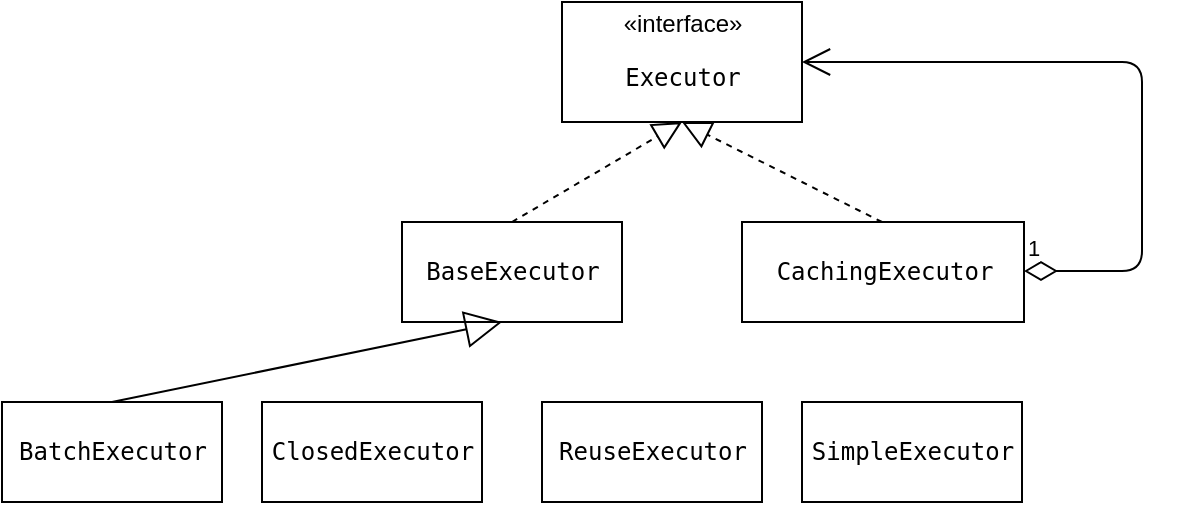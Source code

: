 <mxfile version="14.5.8" type="github">
  <diagram id="SL1IceFPtxq1ef1_9ELk" name="Page-1">
    <mxGraphModel dx="946" dy="536" grid="1" gridSize="10" guides="1" tooltips="1" connect="1" arrows="1" fold="1" page="1" pageScale="1" pageWidth="827" pageHeight="1169" math="0" shadow="0">
      <root>
        <mxCell id="0" />
        <mxCell id="1" parent="0" />
        <mxCell id="2xxLxs9dH6POTLFMKOJW-1" value="«interface»&lt;br&gt;&lt;pre&gt;Executor&lt;/pre&gt;" style="html=1;" vertex="1" parent="1">
          <mxGeometry x="280" y="80" width="120" height="60" as="geometry" />
        </mxCell>
        <mxCell id="2xxLxs9dH6POTLFMKOJW-3" value="&lt;pre&gt;BaseExecutor&lt;/pre&gt;" style="html=1;" vertex="1" parent="1">
          <mxGeometry x="200" y="190" width="110" height="50" as="geometry" />
        </mxCell>
        <mxCell id="2xxLxs9dH6POTLFMKOJW-4" value="&lt;pre&gt;&lt;pre&gt;CachingExecutor&lt;/pre&gt;&lt;/pre&gt;" style="html=1;" vertex="1" parent="1">
          <mxGeometry x="370" y="190" width="141" height="50" as="geometry" />
        </mxCell>
        <mxCell id="2xxLxs9dH6POTLFMKOJW-5" value="&lt;pre&gt;&lt;pre&gt;BatchExecutor&lt;/pre&gt;&lt;/pre&gt;" style="html=1;" vertex="1" parent="1">
          <mxGeometry y="280" width="110" height="50" as="geometry" />
        </mxCell>
        <mxCell id="2xxLxs9dH6POTLFMKOJW-6" value="&lt;pre&gt;&lt;pre&gt;&lt;pre&gt;ClosedExecutor&lt;/pre&gt;&lt;/pre&gt;&lt;/pre&gt;" style="html=1;" vertex="1" parent="1">
          <mxGeometry x="130" y="280" width="110" height="50" as="geometry" />
        </mxCell>
        <mxCell id="2xxLxs9dH6POTLFMKOJW-7" value="&lt;pre&gt;&lt;pre&gt;&lt;pre&gt;ReuseExecutor&lt;/pre&gt;&lt;/pre&gt;&lt;/pre&gt;" style="html=1;" vertex="1" parent="1">
          <mxGeometry x="270" y="280" width="110" height="50" as="geometry" />
        </mxCell>
        <mxCell id="2xxLxs9dH6POTLFMKOJW-8" value="&lt;pre&gt;&lt;pre&gt;&lt;pre&gt;SimpleExecutor&lt;/pre&gt;&lt;/pre&gt;&lt;/pre&gt;" style="html=1;" vertex="1" parent="1">
          <mxGeometry x="400" y="280" width="110" height="50" as="geometry" />
        </mxCell>
        <mxCell id="2xxLxs9dH6POTLFMKOJW-9" value="1" style="endArrow=open;html=1;endSize=12;startArrow=diamondThin;startSize=14;startFill=0;edgeStyle=orthogonalEdgeStyle;align=left;verticalAlign=bottom;entryX=1;entryY=0.5;entryDx=0;entryDy=0;" edge="1" parent="1" target="2xxLxs9dH6POTLFMKOJW-1">
          <mxGeometry x="-1" y="3" relative="1" as="geometry">
            <mxPoint x="511" y="214.5" as="sourcePoint" />
            <mxPoint x="450" y="110" as="targetPoint" />
            <Array as="points">
              <mxPoint x="570" y="215" />
              <mxPoint x="570" y="110" />
            </Array>
          </mxGeometry>
        </mxCell>
        <mxCell id="2xxLxs9dH6POTLFMKOJW-11" value="" style="endArrow=block;dashed=1;endFill=0;endSize=12;html=1;entryX=0.5;entryY=1;entryDx=0;entryDy=0;exitX=0.5;exitY=0;exitDx=0;exitDy=0;" edge="1" parent="1" source="2xxLxs9dH6POTLFMKOJW-3" target="2xxLxs9dH6POTLFMKOJW-1">
          <mxGeometry width="160" relative="1" as="geometry">
            <mxPoint x="160" y="150" as="sourcePoint" />
            <mxPoint x="320" y="150" as="targetPoint" />
          </mxGeometry>
        </mxCell>
        <mxCell id="2xxLxs9dH6POTLFMKOJW-12" value="" style="endArrow=block;dashed=1;endFill=0;endSize=12;html=1;entryX=0.5;entryY=1;entryDx=0;entryDy=0;exitX=0.5;exitY=0;exitDx=0;exitDy=0;" edge="1" parent="1" target="2xxLxs9dH6POTLFMKOJW-1">
          <mxGeometry width="160" relative="1" as="geometry">
            <mxPoint x="440" y="190" as="sourcePoint" />
            <mxPoint x="525" y="140" as="targetPoint" />
          </mxGeometry>
        </mxCell>
        <mxCell id="2xxLxs9dH6POTLFMKOJW-13" value="" style="endArrow=block;endSize=16;endFill=0;html=1;exitX=0.5;exitY=0;exitDx=0;exitDy=0;" edge="1" parent="1" source="2xxLxs9dH6POTLFMKOJW-5">
          <mxGeometry width="160" relative="1" as="geometry">
            <mxPoint x="90" y="240" as="sourcePoint" />
            <mxPoint x="250" y="240" as="targetPoint" />
          </mxGeometry>
        </mxCell>
      </root>
    </mxGraphModel>
  </diagram>
</mxfile>
